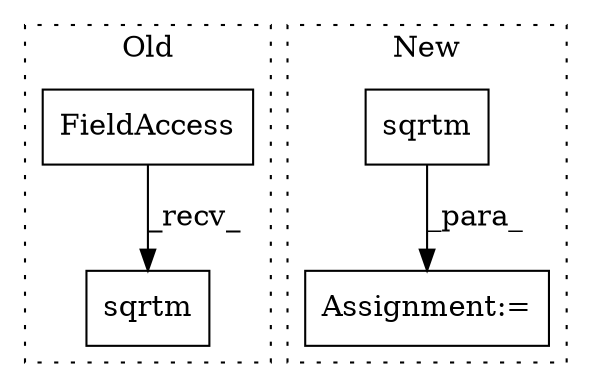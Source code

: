 digraph G {
subgraph cluster0 {
1 [label="sqrtm" a="32" s="7837,7887" l="6,1" shape="box"];
3 [label="FieldAccess" a="22" s="7824" l="12" shape="box"];
label = "Old";
style="dotted";
}
subgraph cluster1 {
2 [label="sqrtm" a="32" s="8550,8574" l="6,1" shape="box"];
4 [label="Assignment:=" a="7" s="8724" l="1" shape="box"];
label = "New";
style="dotted";
}
2 -> 4 [label="_para_"];
3 -> 1 [label="_recv_"];
}